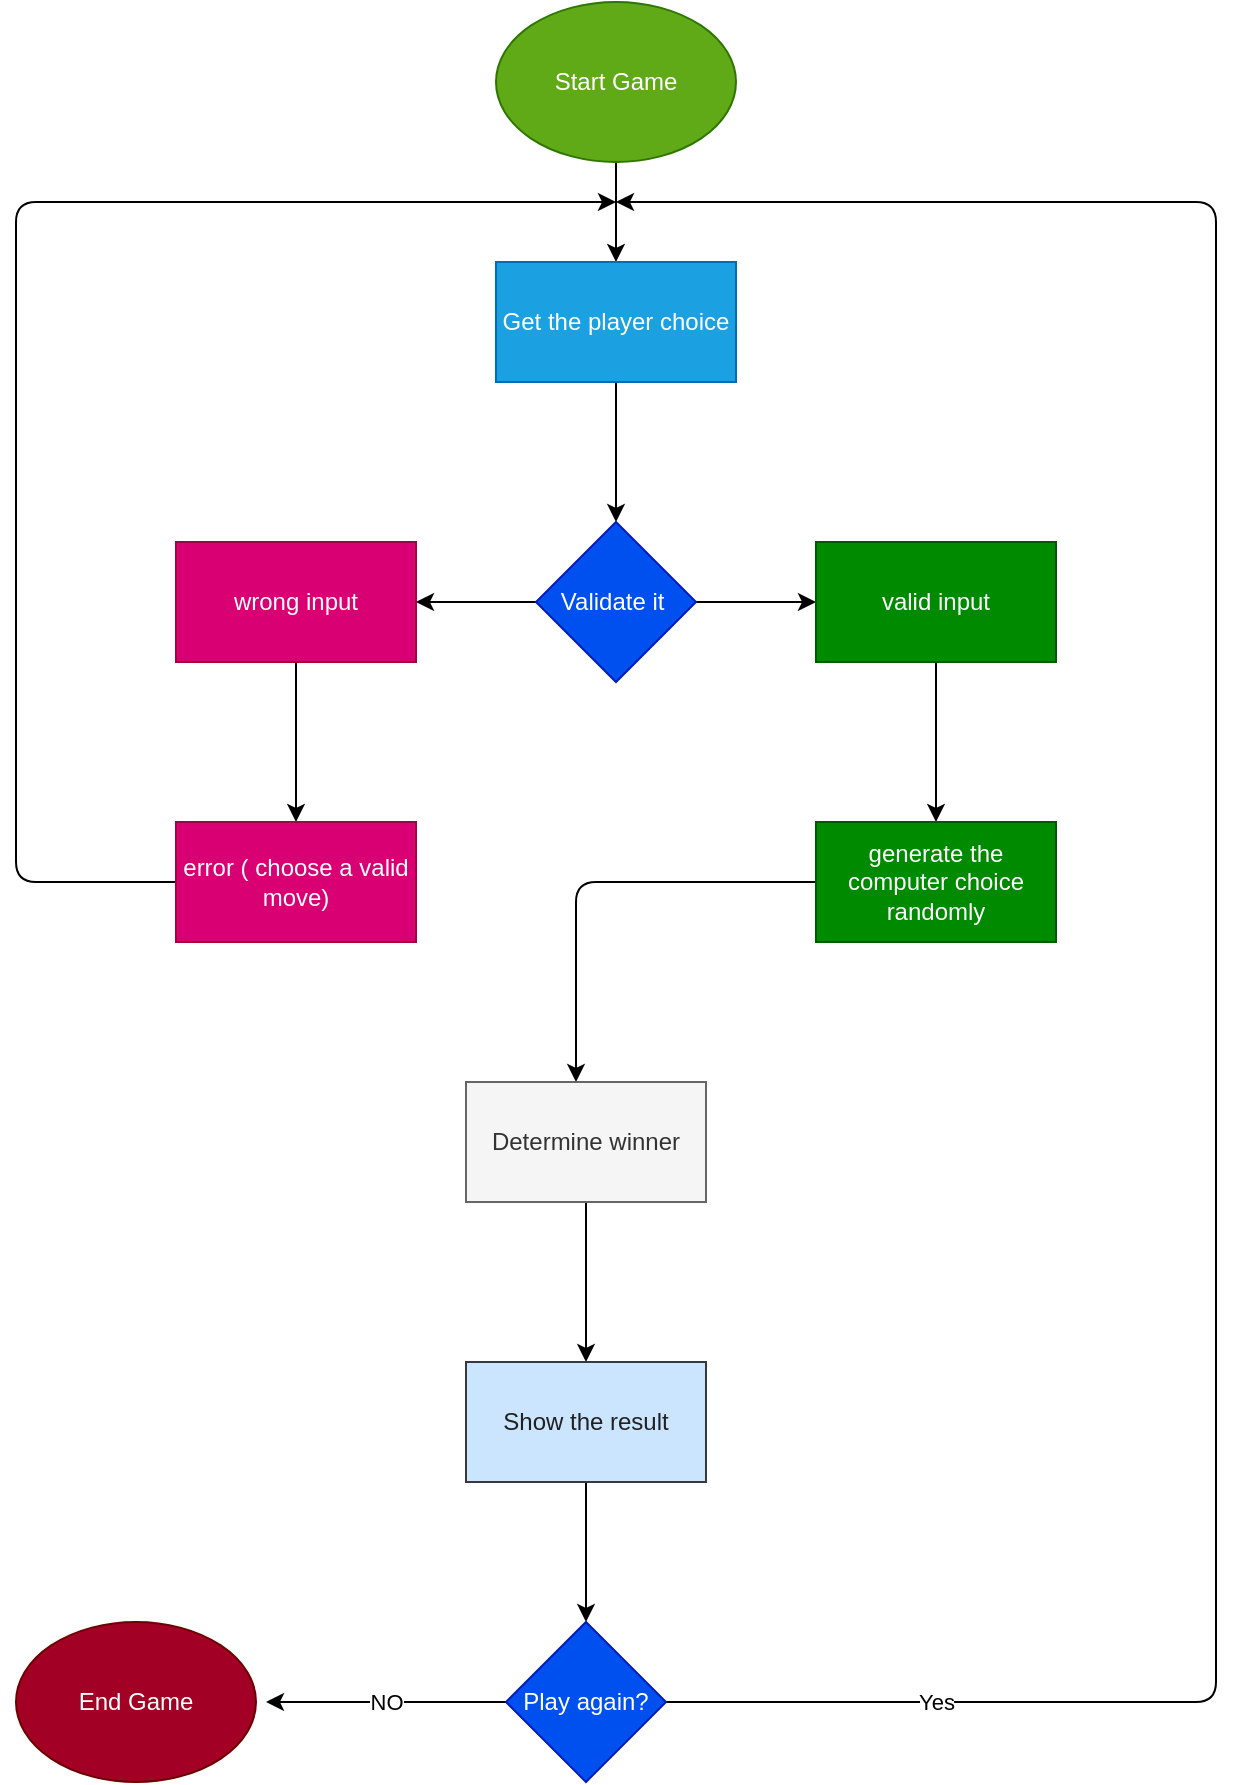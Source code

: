 <mxfile>
    <diagram id="TPFO3zz1Jznm2vzUWCaP" name="Page-1">
        <mxGraphModel dx="708" dy="571" grid="1" gridSize="10" guides="1" tooltips="1" connect="1" arrows="1" fold="1" page="1" pageScale="1" pageWidth="850" pageHeight="1100" math="0" shadow="0">
            <root>
                <mxCell id="0"/>
                <mxCell id="1" parent="0"/>
                <mxCell id="3" style="edgeStyle=none;html=1;exitX=0.5;exitY=1;exitDx=0;exitDy=0;" edge="1" parent="1">
                    <mxGeometry relative="1" as="geometry">
                        <mxPoint x="380" y="150" as="targetPoint"/>
                        <mxPoint x="380" y="100" as="sourcePoint"/>
                    </mxGeometry>
                </mxCell>
                <mxCell id="5" value="Start Game" style="ellipse;whiteSpace=wrap;html=1;fillColor=#60a917;fontColor=#ffffff;strokeColor=#2D7600;" vertex="1" parent="1">
                    <mxGeometry x="320" y="20" width="120" height="80" as="geometry"/>
                </mxCell>
                <mxCell id="8" value="" style="edgeStyle=none;html=1;" edge="1" parent="1" source="6" target="7">
                    <mxGeometry relative="1" as="geometry"/>
                </mxCell>
                <mxCell id="6" value="Get the player choice" style="rounded=0;whiteSpace=wrap;html=1;fillColor=#1ba1e2;fontColor=#ffffff;strokeColor=#006EAF;" vertex="1" parent="1">
                    <mxGeometry x="320" y="150" width="120" height="60" as="geometry"/>
                </mxCell>
                <mxCell id="10" value="" style="edgeStyle=none;html=1;" edge="1" parent="1" source="7" target="9">
                    <mxGeometry relative="1" as="geometry"/>
                </mxCell>
                <mxCell id="17" value="" style="edgeStyle=none;html=1;" edge="1" parent="1" source="7" target="16">
                    <mxGeometry relative="1" as="geometry"/>
                </mxCell>
                <mxCell id="7" value="Validate it&amp;nbsp;" style="rhombus;whiteSpace=wrap;html=1;rounded=0;fillColor=#0050ef;fontColor=#ffffff;strokeColor=#001DBC;" vertex="1" parent="1">
                    <mxGeometry x="340" y="280" width="80" height="80" as="geometry"/>
                </mxCell>
                <mxCell id="12" value="" style="edgeStyle=none;html=1;" edge="1" parent="1" source="9" target="11">
                    <mxGeometry relative="1" as="geometry"/>
                </mxCell>
                <mxCell id="9" value="wrong input" style="whiteSpace=wrap;html=1;rounded=0;fillColor=#d80073;fontColor=#ffffff;strokeColor=#A50040;" vertex="1" parent="1">
                    <mxGeometry x="160" y="290" width="120" height="60" as="geometry"/>
                </mxCell>
                <mxCell id="15" style="edgeStyle=none;html=1;" edge="1" parent="1" source="11">
                    <mxGeometry relative="1" as="geometry">
                        <mxPoint x="380" y="120" as="targetPoint"/>
                        <Array as="points">
                            <mxPoint x="80" y="460"/>
                            <mxPoint x="80" y="120"/>
                            <mxPoint x="200" y="120"/>
                        </Array>
                    </mxGeometry>
                </mxCell>
                <mxCell id="11" value="error ( choose a valid move)" style="whiteSpace=wrap;html=1;rounded=0;fillColor=#d80073;fontColor=#ffffff;strokeColor=#A50040;" vertex="1" parent="1">
                    <mxGeometry x="160" y="430" width="120" height="60" as="geometry"/>
                </mxCell>
                <mxCell id="19" value="" style="edgeStyle=none;html=1;" edge="1" parent="1" source="16" target="18">
                    <mxGeometry relative="1" as="geometry"/>
                </mxCell>
                <mxCell id="16" value="valid input" style="whiteSpace=wrap;html=1;rounded=0;fillColor=#008a00;fontColor=#ffffff;strokeColor=#005700;" vertex="1" parent="1">
                    <mxGeometry x="480" y="290" width="120" height="60" as="geometry"/>
                </mxCell>
                <mxCell id="20" style="edgeStyle=none;html=1;exitX=0;exitY=0.5;exitDx=0;exitDy=0;" edge="1" parent="1" source="18">
                    <mxGeometry relative="1" as="geometry">
                        <mxPoint x="360" y="560" as="targetPoint"/>
                        <Array as="points">
                            <mxPoint x="360" y="460"/>
                        </Array>
                    </mxGeometry>
                </mxCell>
                <mxCell id="18" value="generate the computer choice randomly" style="whiteSpace=wrap;html=1;rounded=0;fillColor=#008a00;fontColor=#ffffff;strokeColor=#005700;" vertex="1" parent="1">
                    <mxGeometry x="480" y="430" width="120" height="60" as="geometry"/>
                </mxCell>
                <mxCell id="23" value="" style="edgeStyle=none;html=1;" edge="1" parent="1" source="21" target="22">
                    <mxGeometry relative="1" as="geometry"/>
                </mxCell>
                <mxCell id="21" value="Determine winner" style="rounded=0;whiteSpace=wrap;html=1;fillColor=#f5f5f5;strokeColor=#666666;fontColor=#333333;" vertex="1" parent="1">
                    <mxGeometry x="305" y="560" width="120" height="60" as="geometry"/>
                </mxCell>
                <mxCell id="25" value="" style="edgeStyle=none;html=1;" edge="1" parent="1" source="22" target="24">
                    <mxGeometry relative="1" as="geometry"/>
                </mxCell>
                <mxCell id="22" value="Show the result" style="whiteSpace=wrap;html=1;rounded=0;fillColor=#cce5ff;strokeColor=#36393d;fontColor=#212121;" vertex="1" parent="1">
                    <mxGeometry x="305" y="700" width="120" height="60" as="geometry"/>
                </mxCell>
                <mxCell id="27" value="Yes" style="edgeStyle=none;html=1;" edge="1" parent="1" source="24">
                    <mxGeometry x="-0.796" relative="1" as="geometry">
                        <mxPoint x="380" y="120" as="targetPoint"/>
                        <Array as="points">
                            <mxPoint x="680" y="870"/>
                            <mxPoint x="680" y="120"/>
                        </Array>
                        <mxPoint as="offset"/>
                    </mxGeometry>
                </mxCell>
                <mxCell id="32" value="NO" style="edgeStyle=none;html=1;" edge="1" parent="1" source="24">
                    <mxGeometry relative="1" as="geometry">
                        <mxPoint x="205" y="870" as="targetPoint"/>
                    </mxGeometry>
                </mxCell>
                <mxCell id="24" value="Play again?" style="rhombus;whiteSpace=wrap;html=1;rounded=0;fillColor=#0050ef;fontColor=#ffffff;strokeColor=#001DBC;" vertex="1" parent="1">
                    <mxGeometry x="325" y="830" width="80" height="80" as="geometry"/>
                </mxCell>
                <mxCell id="33" value="End Game" style="ellipse;whiteSpace=wrap;html=1;fillColor=#a20025;fontColor=#ffffff;strokeColor=#6F0000;" vertex="1" parent="1">
                    <mxGeometry x="80" y="830" width="120" height="80" as="geometry"/>
                </mxCell>
            </root>
        </mxGraphModel>
    </diagram>
</mxfile>